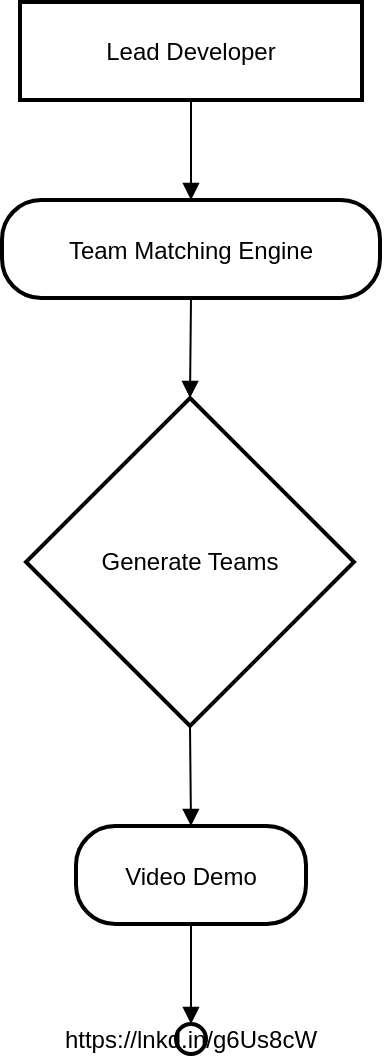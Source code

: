 <mxfile version="24.7.17">
  <diagram name="Page-1" id="QaKuNwq9QYCHRZU8RqBU">
    <mxGraphModel>
      <root>
        <mxCell id="0" />
        <mxCell id="1" parent="0" />
        <mxCell id="2" value="Lead Developer" style="whiteSpace=wrap;strokeWidth=2;" vertex="1" parent="1">
          <mxGeometry x="17" y="8" width="171" height="49" as="geometry" />
        </mxCell>
        <mxCell id="3" value="Team Matching Engine" style="rounded=1;arcSize=40;strokeWidth=2" vertex="1" parent="1">
          <mxGeometry x="8" y="107" width="189" height="49" as="geometry" />
        </mxCell>
        <mxCell id="4" value="Generate Teams" style="rhombus;strokeWidth=2;whiteSpace=wrap;" vertex="1" parent="1">
          <mxGeometry x="20" y="206" width="164" height="164" as="geometry" />
        </mxCell>
        <mxCell id="5" value="Video Demo" style="rounded=1;arcSize=40;strokeWidth=2" vertex="1" parent="1">
          <mxGeometry x="45" y="420" width="115" height="49" as="geometry" />
        </mxCell>
        <mxCell id="6" value="https://lnkd.in/g6Us8cW" style="ellipse;aspect=fixed;strokeWidth=2;whiteSpace=wrap;" vertex="1" parent="1">
          <mxGeometry x="95" y="519" width="15" height="15" as="geometry" />
        </mxCell>
        <mxCell id="7" value="" style="curved=1;startArrow=none;endArrow=block;exitX=0.5;exitY=1;entryX=0.5;entryY=0;" edge="1" parent="1" source="2" target="3">
          <mxGeometry relative="1" as="geometry">
            <Array as="points" />
          </mxGeometry>
        </mxCell>
        <mxCell id="8" value="" style="curved=1;startArrow=none;endArrow=block;exitX=0.5;exitY=1;entryX=0.5;entryY=0;" edge="1" parent="1" source="3" target="4">
          <mxGeometry relative="1" as="geometry">
            <Array as="points" />
          </mxGeometry>
        </mxCell>
        <mxCell id="9" value="" style="curved=1;startArrow=none;endArrow=block;exitX=0.5;exitY=1;entryX=0.5;entryY=0.01;" edge="1" parent="1" source="4" target="5">
          <mxGeometry relative="1" as="geometry">
            <Array as="points" />
          </mxGeometry>
        </mxCell>
        <mxCell id="10" value="" style="curved=1;startArrow=none;endArrow=block;exitX=0.5;exitY=1.01;entryX=0.49;entryY=0.03;" edge="1" parent="1" source="5" target="6">
          <mxGeometry relative="1" as="geometry">
            <Array as="points" />
          </mxGeometry>
        </mxCell>
      </root>
    </mxGraphModel>
  </diagram>
</mxfile>
